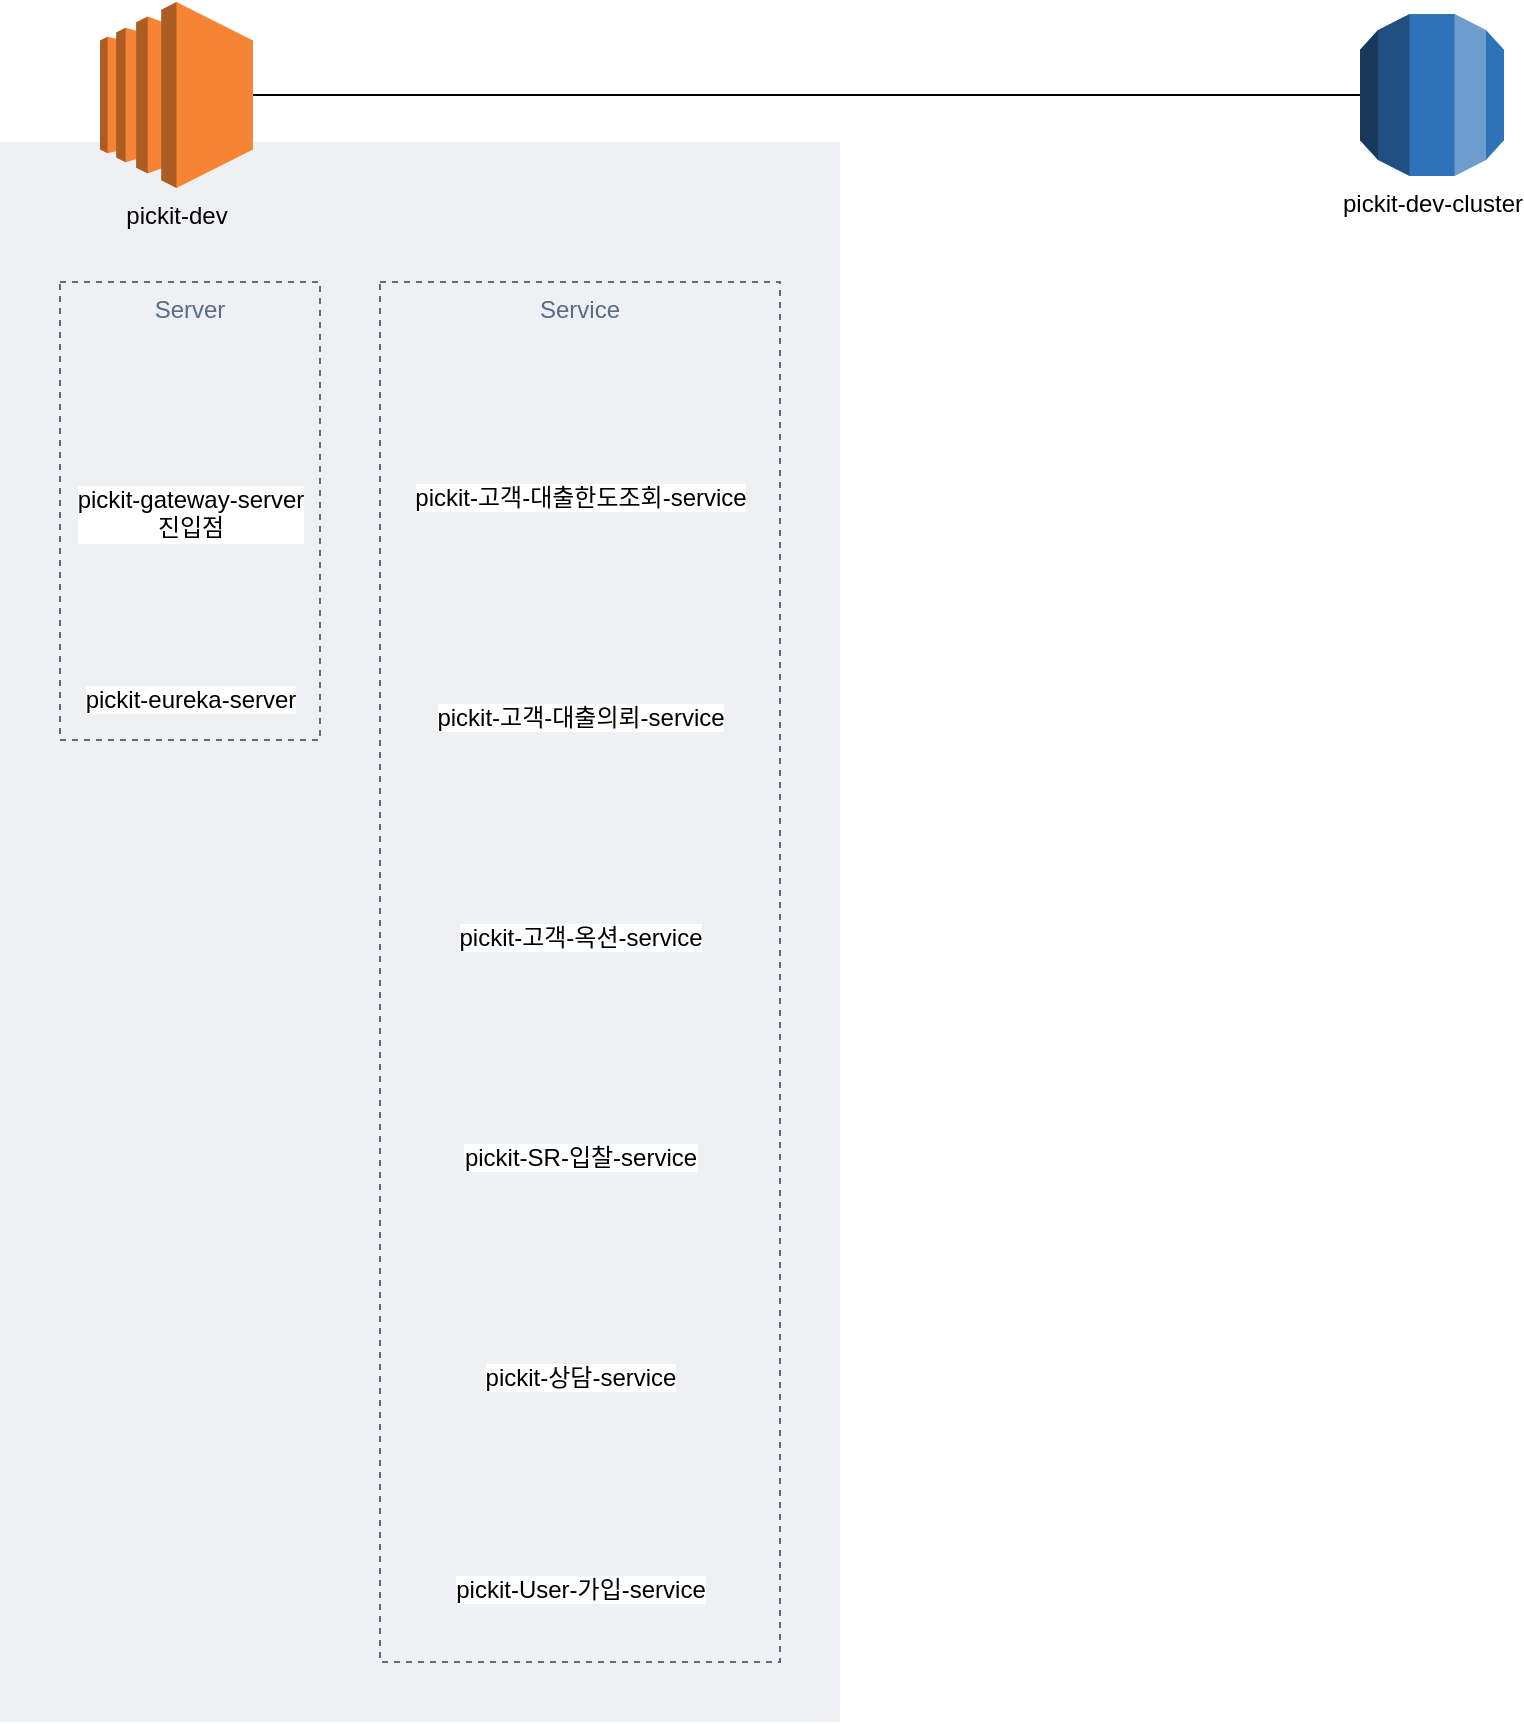 <mxfile version="20.5.3" type="github">
  <diagram id="Ht1M8jgEwFfnCIfOTk4-" name="Page-1">
    <mxGraphModel dx="1113" dy="-67" grid="1" gridSize="10" guides="1" tooltips="1" connect="1" arrows="1" fold="1" page="1" pageScale="1" pageWidth="1169" pageHeight="827" math="0" shadow="0">
      <root>
        <mxCell id="0" />
        <mxCell id="1" parent="0" />
        <mxCell id="rYHKCPCsF7oC6Pboayof-44" value="" style="fillColor=#EFF0F3;strokeColor=none;dashed=0;verticalAlign=top;fontStyle=0;fontColor=#232F3D;" vertex="1" parent="1">
          <mxGeometry x="10" y="1050" width="420" height="790" as="geometry" />
        </mxCell>
        <mxCell id="rYHKCPCsF7oC6Pboayof-14" style="edgeStyle=orthogonalEdgeStyle;rounded=0;orthogonalLoop=1;jettySize=auto;html=1;endArrow=none;endFill=0;" edge="1" parent="1" source="rYHKCPCsF7oC6Pboayof-15" target="rYHKCPCsF7oC6Pboayof-16">
          <mxGeometry relative="1" as="geometry" />
        </mxCell>
        <mxCell id="rYHKCPCsF7oC6Pboayof-15" value="pickit-dev" style="outlineConnect=0;dashed=0;verticalLabelPosition=bottom;verticalAlign=top;align=center;html=1;shape=mxgraph.aws3.ec2;fillColor=#F58534;gradientColor=none;" vertex="1" parent="1">
          <mxGeometry x="60" y="980" width="76.5" height="93" as="geometry" />
        </mxCell>
        <mxCell id="rYHKCPCsF7oC6Pboayof-16" value="pickit-dev-cluster" style="outlineConnect=0;dashed=0;verticalLabelPosition=bottom;verticalAlign=top;align=center;html=1;shape=mxgraph.aws3.rds;fillColor=#2E73B8;gradientColor=none;" vertex="1" parent="1">
          <mxGeometry x="690" y="986" width="72" height="81" as="geometry" />
        </mxCell>
        <mxCell id="rYHKCPCsF7oC6Pboayof-34" value="Server" style="fillColor=none;strokeColor=#5A6C86;dashed=1;verticalAlign=top;fontStyle=0;fontColor=#5A6C86;" vertex="1" parent="1">
          <mxGeometry x="40" y="1120" width="130" height="229" as="geometry" />
        </mxCell>
        <mxCell id="rYHKCPCsF7oC6Pboayof-21" value="pickit-gateway-server&lt;br&gt;진입점" style="shape=image;html=1;verticalAlign=top;verticalLabelPosition=bottom;labelBackgroundColor=#ffffff;imageAspect=0;aspect=fixed;image=https://cdn1.iconfinder.com/data/icons/social-media-2106/24/social_media_social_media_logo_docker-128.png" vertex="1" parent="1">
          <mxGeometry x="75" y="1154.5" width="60" height="60" as="geometry" />
        </mxCell>
        <mxCell id="rYHKCPCsF7oC6Pboayof-22" value="pickit-eureka-server" style="shape=image;html=1;verticalAlign=top;verticalLabelPosition=bottom;labelBackgroundColor=#ffffff;imageAspect=0;aspect=fixed;image=https://cdn1.iconfinder.com/data/icons/social-media-2106/24/social_media_social_media_logo_docker-128.png" vertex="1" parent="1">
          <mxGeometry x="75" y="1254.5" width="60" height="60" as="geometry" />
        </mxCell>
        <mxCell id="rYHKCPCsF7oC6Pboayof-45" value="pickit-User-가입-service" style="shape=image;html=1;verticalAlign=top;verticalLabelPosition=bottom;labelBackgroundColor=#ffffff;imageAspect=0;aspect=fixed;image=https://cdn1.iconfinder.com/data/icons/social-media-2106/24/social_media_social_media_logo_docker-128.png;container=0;" vertex="1" parent="1">
          <mxGeometry x="270" y="1700" width="60" height="60" as="geometry" />
        </mxCell>
        <mxCell id="rYHKCPCsF7oC6Pboayof-40" value="Service" style="fillColor=none;strokeColor=#5A6C86;dashed=1;verticalAlign=top;fontStyle=0;fontColor=#5A6C86;container=0;movable=1;resizable=1;rotatable=1;deletable=1;editable=1;connectable=1;" vertex="1" parent="1">
          <mxGeometry x="200" y="1120" width="200" height="690" as="geometry" />
        </mxCell>
        <mxCell id="rYHKCPCsF7oC6Pboayof-23" value="pickit-고객-대출한도조회-service" style="shape=image;html=1;verticalAlign=top;verticalLabelPosition=bottom;labelBackgroundColor=#ffffff;imageAspect=0;aspect=fixed;image=https://cdn1.iconfinder.com/data/icons/social-media-2106/24/social_media_social_media_logo_docker-128.png;container=0;" vertex="1" parent="1">
          <mxGeometry x="270" y="1154" width="60" height="60" as="geometry" />
        </mxCell>
        <mxCell id="rYHKCPCsF7oC6Pboayof-26" value="pickit-고객-대출의뢰-service" style="shape=image;html=1;verticalAlign=top;verticalLabelPosition=bottom;labelBackgroundColor=#ffffff;imageAspect=0;aspect=fixed;image=https://cdn1.iconfinder.com/data/icons/social-media-2106/24/social_media_social_media_logo_docker-128.png;container=0;" vertex="1" parent="1">
          <mxGeometry x="270" y="1264" width="60" height="60" as="geometry" />
        </mxCell>
        <mxCell id="rYHKCPCsF7oC6Pboayof-29" value="pickit-상담-service" style="shape=image;html=1;verticalAlign=top;verticalLabelPosition=bottom;labelBackgroundColor=#ffffff;imageAspect=0;aspect=fixed;image=https://cdn1.iconfinder.com/data/icons/social-media-2106/24/social_media_social_media_logo_docker-128.png;container=0;" vertex="1" parent="1">
          <mxGeometry x="270" y="1594" width="60" height="60" as="geometry" />
        </mxCell>
        <mxCell id="rYHKCPCsF7oC6Pboayof-32" value="pickit-고객-옥션-service" style="shape=image;html=1;verticalAlign=top;verticalLabelPosition=bottom;labelBackgroundColor=#ffffff;imageAspect=0;aspect=fixed;image=https://cdn1.iconfinder.com/data/icons/social-media-2106/24/social_media_social_media_logo_docker-128.png;container=0;" vertex="1" parent="1">
          <mxGeometry x="270" y="1374" width="60" height="60" as="geometry" />
        </mxCell>
        <mxCell id="rYHKCPCsF7oC6Pboayof-33" value="pickit-SR-입찰-service" style="shape=image;html=1;verticalAlign=top;verticalLabelPosition=bottom;labelBackgroundColor=#ffffff;imageAspect=0;aspect=fixed;image=https://cdn1.iconfinder.com/data/icons/social-media-2106/24/social_media_social_media_logo_docker-128.png;container=0;" vertex="1" parent="1">
          <mxGeometry x="270" y="1484" width="60" height="60" as="geometry" />
        </mxCell>
      </root>
    </mxGraphModel>
  </diagram>
</mxfile>
